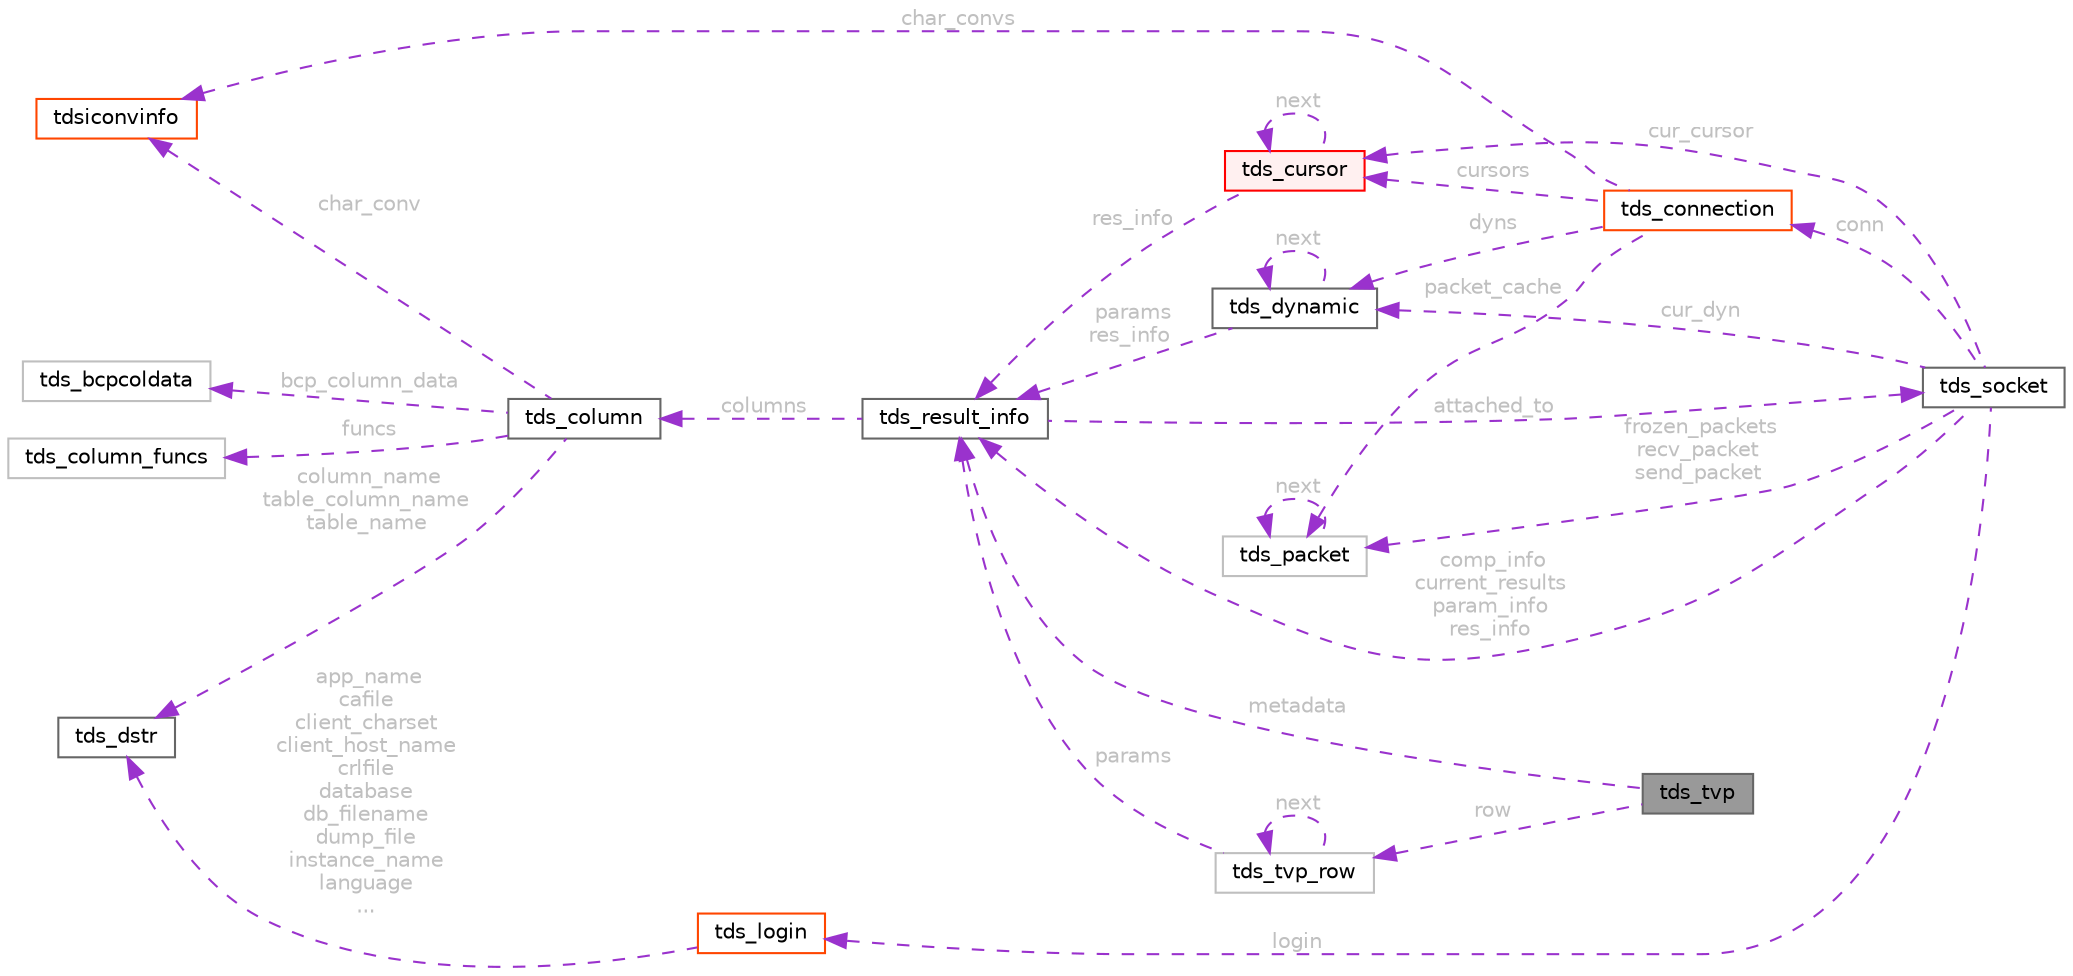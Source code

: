 digraph "tds_tvp"
{
 // LATEX_PDF_SIZE
  bgcolor="transparent";
  edge [fontname=Helvetica,fontsize=10,labelfontname=Helvetica,labelfontsize=10];
  node [fontname=Helvetica,fontsize=10,shape=box,height=0.2,width=0.4];
  rankdir="LR";
  Node1 [id="Node000001",label="tds_tvp",height=0.2,width=0.4,color="gray40", fillcolor="grey60", style="filled", fontcolor="black",tooltip=" "];
  Node2 -> Node1 [id="edge1_Node000001_Node000002",dir="back",color="darkorchid3",style="dashed",tooltip=" ",label=" metadata",fontcolor="grey" ];
  Node2 [id="Node000002",label="tds_result_info",height=0.2,width=0.4,color="gray40", fillcolor="white", style="filled",URL="$a01246.html",tooltip="Hold information for any results."];
  Node3 -> Node2 [id="edge2_Node000002_Node000003",dir="back",color="darkorchid3",style="dashed",tooltip=" ",label=" columns",fontcolor="grey" ];
  Node3 [id="Node000003",label="tds_column",height=0.2,width=0.4,color="gray40", fillcolor="white", style="filled",URL="$a01238.html",tooltip="Metadata about columns in regular and compute rows."];
  Node4 -> Node3 [id="edge3_Node000003_Node000004",dir="back",color="darkorchid3",style="dashed",tooltip=" ",label=" funcs",fontcolor="grey" ];
  Node4 [id="Node000004",label="tds_column_funcs",height=0.2,width=0.4,color="grey75", fillcolor="white", style="filled",URL="$a01234.html",tooltip=" "];
  Node5 -> Node3 [id="edge4_Node000003_Node000005",dir="back",color="darkorchid3",style="dashed",tooltip=" ",label=" char_conv",fontcolor="grey" ];
  Node5 [id="Node000005",label="tdsiconvinfo",height=0.2,width=0.4,color="orangered", fillcolor="white", style="filled",URL="$a01042.html",tooltip=" "];
  Node9 -> Node3 [id="edge5_Node000003_Node000009",dir="back",color="darkorchid3",style="dashed",tooltip=" ",label=" column_name\ntable_column_name\ntable_name",fontcolor="grey" ];
  Node9 [id="Node000009",label="tds_dstr",height=0.2,width=0.4,color="gray40", fillcolor="white", style="filled",URL="$a01362.html",tooltip="Structure to hold a string."];
  Node10 -> Node3 [id="edge6_Node000003_Node000010",dir="back",color="darkorchid3",style="dashed",tooltip=" ",label=" bcp_column_data",fontcolor="grey" ];
  Node10 [id="Node000010",label="tds_bcpcoldata",height=0.2,width=0.4,color="grey75", fillcolor="white", style="filled",URL="$a01230.html",tooltip=" "];
  Node11 -> Node2 [id="edge7_Node000002_Node000011",dir="back",color="darkorchid3",style="dashed",tooltip=" ",label=" attached_to",fontcolor="grey" ];
  Node11 [id="Node000011",label="tds_socket",height=0.2,width=0.4,color="gray40", fillcolor="white", style="filled",URL="$a01298.html",tooltip="Information for a server connection."];
  Node12 -> Node11 [id="edge8_Node000011_Node000012",dir="back",color="darkorchid3",style="dashed",tooltip=" ",label=" conn",fontcolor="grey" ];
  Node12 [id="Node000012",label="tds_connection",height=0.2,width=0.4,color="orangered", fillcolor="white", style="filled",URL="$a01294.html",tooltip=" "];
  Node17 -> Node12 [id="edge9_Node000012_Node000017",dir="back",color="darkorchid3",style="dashed",tooltip=" ",label=" cursors",fontcolor="grey" ];
  Node17 [id="Node000017",label="tds_cursor",height=0.2,width=0.4,color="red", fillcolor="#FFF0F0", style="filled",URL="$a01262.html",tooltip="Holds informations about a cursor."];
  Node17 -> Node17 [id="edge10_Node000017_Node000017",dir="back",color="darkorchid3",style="dashed",tooltip=" ",label=" next",fontcolor="grey" ];
  Node2 -> Node17 [id="edge11_Node000017_Node000002",dir="back",color="darkorchid3",style="dashed",tooltip=" ",label=" res_info",fontcolor="grey" ];
  Node19 -> Node12 [id="edge12_Node000012_Node000019",dir="back",color="darkorchid3",style="dashed",tooltip=" ",label=" dyns",fontcolor="grey" ];
  Node19 [id="Node000019",label="tds_dynamic",height=0.2,width=0.4,color="gray40", fillcolor="white", style="filled",URL="$a01270.html",tooltip="Holds information for a dynamic (also called prepared) query."];
  Node19 -> Node19 [id="edge13_Node000019_Node000019",dir="back",color="darkorchid3",style="dashed",tooltip=" ",label=" next",fontcolor="grey" ];
  Node2 -> Node19 [id="edge14_Node000019_Node000002",dir="back",color="darkorchid3",style="dashed",tooltip=" ",label=" params\nres_info",fontcolor="grey" ];
  Node5 -> Node12 [id="edge15_Node000012_Node000005",dir="back",color="darkorchid3",style="dashed",tooltip=" ",label=" char_convs",fontcolor="grey" ];
  Node22 -> Node12 [id="edge16_Node000012_Node000022",dir="back",color="darkorchid3",style="dashed",tooltip=" ",label=" packet_cache",fontcolor="grey" ];
  Node22 [id="Node000022",label="tds_packet",height=0.2,width=0.4,color="grey75", fillcolor="white", style="filled",URL="$a01286.html",tooltip=" "];
  Node22 -> Node22 [id="edge17_Node000022_Node000022",dir="back",color="darkorchid3",style="dashed",tooltip=" ",label=" next",fontcolor="grey" ];
  Node22 -> Node11 [id="edge18_Node000011_Node000022",dir="back",color="darkorchid3",style="dashed",tooltip=" ",label=" frozen_packets\nrecv_packet\nsend_packet",fontcolor="grey" ];
  Node2 -> Node11 [id="edge19_Node000011_Node000002",dir="back",color="darkorchid3",style="dashed",tooltip=" ",label=" comp_info\ncurrent_results\nparam_info\nres_info",fontcolor="grey" ];
  Node17 -> Node11 [id="edge20_Node000011_Node000017",dir="back",color="darkorchid3",style="dashed",tooltip=" ",label=" cur_cursor",fontcolor="grey" ];
  Node19 -> Node11 [id="edge21_Node000011_Node000019",dir="back",color="darkorchid3",style="dashed",tooltip=" ",label=" cur_dyn",fontcolor="grey" ];
  Node24 -> Node11 [id="edge22_Node000011_Node000024",dir="back",color="darkorchid3",style="dashed",tooltip=" ",label=" login",fontcolor="grey" ];
  Node24 [id="Node000024",label="tds_login",height=0.2,width=0.4,color="orangered", fillcolor="white", style="filled",URL="$a01206.html",tooltip=" "];
  Node9 -> Node24 [id="edge23_Node000024_Node000009",dir="back",color="darkorchid3",style="dashed",tooltip=" ",label=" app_name\ncafile\nclient_charset\nclient_host_name\ncrlfile\ndatabase\ndb_filename\ndump_file\ninstance_name\nlanguage\n...",fontcolor="grey" ];
  Node25 -> Node1 [id="edge24_Node000001_Node000025",dir="back",color="darkorchid3",style="dashed",tooltip=" ",label=" row",fontcolor="grey" ];
  Node25 [id="Node000025",label="tds_tvp_row",height=0.2,width=0.4,color="grey75", fillcolor="white", style="filled",URL="$a01302.html",tooltip=" "];
  Node2 -> Node25 [id="edge25_Node000025_Node000002",dir="back",color="darkorchid3",style="dashed",tooltip=" ",label=" params",fontcolor="grey" ];
  Node25 -> Node25 [id="edge26_Node000025_Node000025",dir="back",color="darkorchid3",style="dashed",tooltip=" ",label=" next",fontcolor="grey" ];
}
